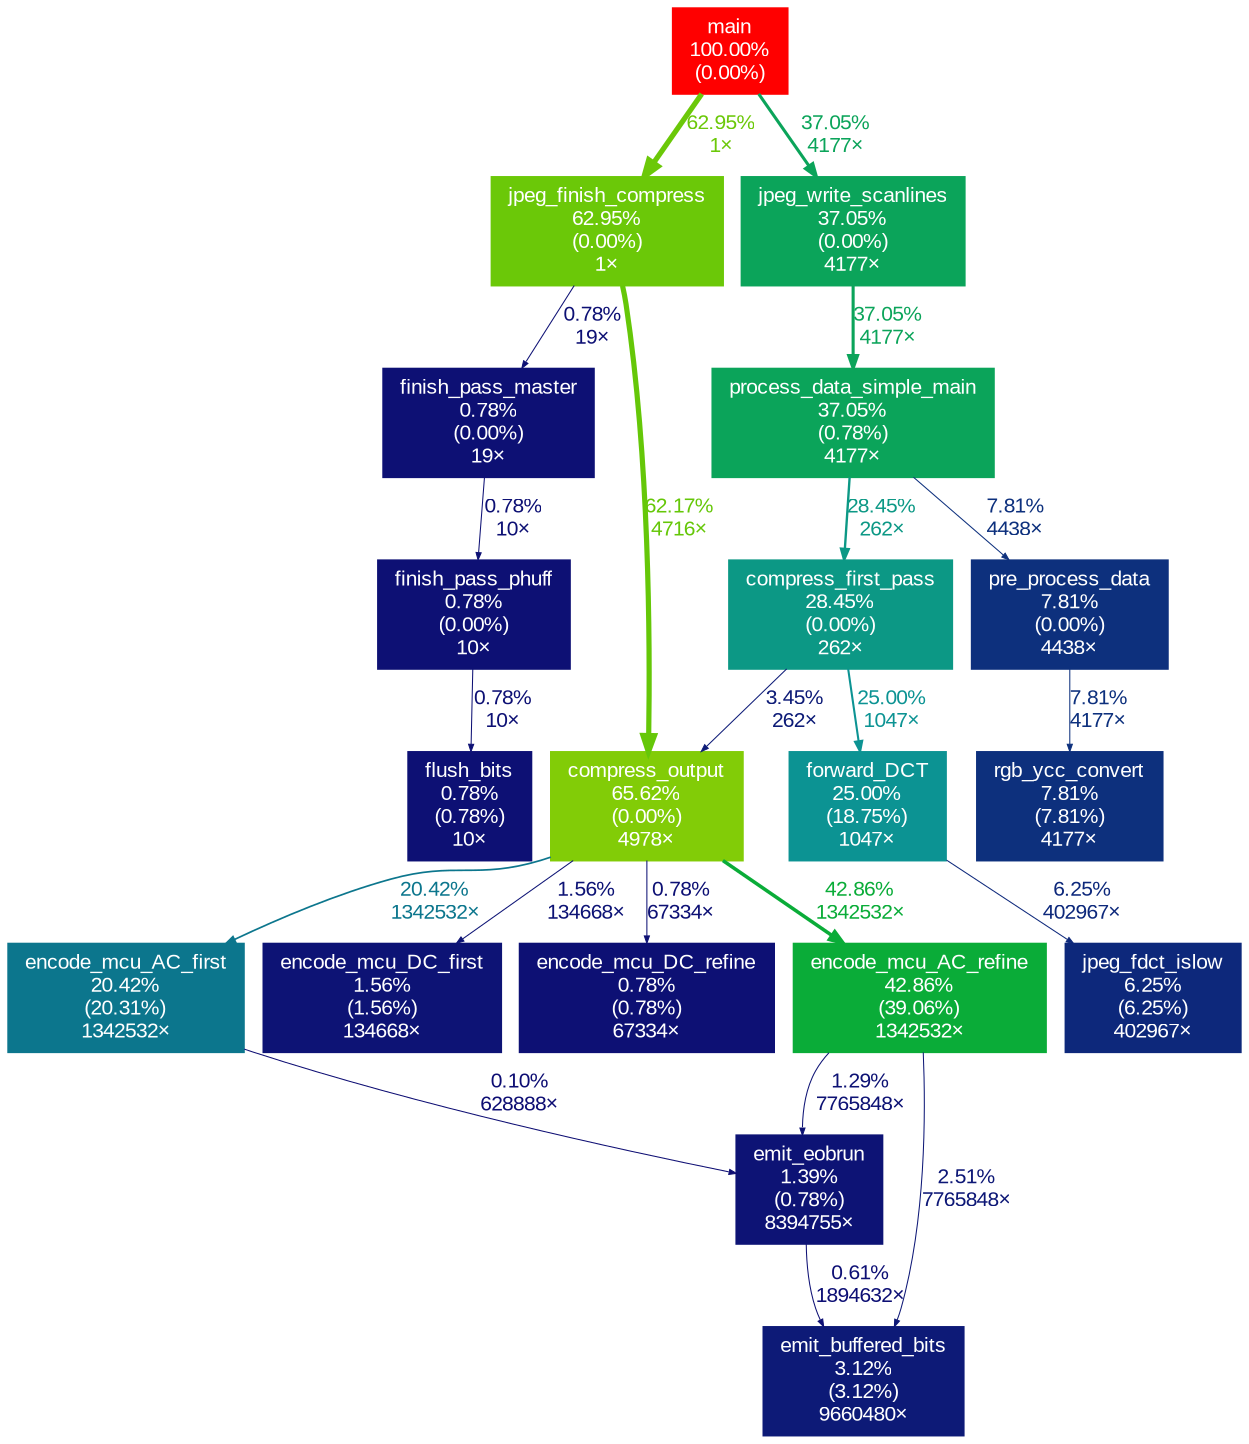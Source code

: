 digraph {
	graph [fontname=Arial, nodesep=0.125, ranksep=0.25];
	node [fontcolor=white, fontname=Arial, height=0, shape=box, style=filled, width=0];
	edge [fontname=Arial];
	1 [color="#ff0000", fontcolor="#ffffff", fontsize="10.00", label="main\n100.00%\n(0.00%)"];
	1 -> 3 [arrowsize="0.79", color="#6bc808", fontcolor="#6bc808", fontsize="10.00", label="62.95%\n1×", labeldistance="2.52", penwidth="2.52"];
	1 -> 5 [arrowsize="0.61", color="#0ba45a", fontcolor="#0ba45a", fontsize="10.00", label="37.05%\n4177×", labeldistance="1.48", penwidth="1.48"];
	2 [color="#82cc07", fontcolor="#ffffff", fontsize="10.00", label="compress_output\n65.62%\n(0.00%)\n4978×"];
	2 -> 4 [arrowsize="0.65", color="#0aac38", fontcolor="#0aac38", fontsize="10.00", label="42.86%\n1342532×", labeldistance="1.71", penwidth="1.71"];
	2 -> 9 [arrowsize="0.45", color="#0c768d", fontcolor="#0c768d", fontsize="10.00", label="20.42%\n1342532×", labeldistance="0.82", penwidth="0.82"];
	2 -> 14 [arrowsize="0.35", color="#0d1375", fontcolor="#0d1375", fontsize="10.00", label="1.56%\n134668×", labeldistance="0.50", penwidth="0.50"];
	2 -> 18 [arrowsize="0.35", color="#0d1074", fontcolor="#0d1074", fontsize="10.00", label="0.78%\n67334×", labeldistance="0.50", penwidth="0.50"];
	3 [color="#6bc808", fontcolor="#ffffff", fontsize="10.00", label="jpeg_finish_compress\n62.95%\n(0.00%)\n1×"];
	3 -> 2 [arrowsize="0.79", color="#65c708", fontcolor="#65c708", fontsize="10.00", label="62.17%\n4716×", labeldistance="2.49", penwidth="2.49"];
	3 -> 16 [arrowsize="0.35", color="#0d1074", fontcolor="#0d1074", fontsize="10.00", label="0.78%\n19×", labeldistance="0.50", penwidth="0.50"];
	4 [color="#0aac38", fontcolor="#ffffff", fontsize="10.00", label="encode_mcu_AC_refine\n42.86%\n(39.06%)\n1342532×"];
	4 -> 13 [arrowsize="0.35", color="#0d1776", fontcolor="#0d1776", fontsize="10.00", label="2.51%\n7765848×", labeldistance="0.50", penwidth="0.50"];
	4 -> 15 [arrowsize="0.35", color="#0d1274", fontcolor="#0d1274", fontsize="10.00", label="1.29%\n7765848×", labeldistance="0.50", penwidth="0.50"];
	5 [color="#0ba45a", fontcolor="#ffffff", fontsize="10.00", label="jpeg_write_scanlines\n37.05%\n(0.00%)\n4177×"];
	5 -> 6 [arrowsize="0.61", color="#0ba45a", fontcolor="#0ba45a", fontsize="10.00", label="37.05%\n4177×", labeldistance="1.48", penwidth="1.48"];
	6 [color="#0ba45a", fontcolor="#ffffff", fontsize="10.00", label="process_data_simple_main\n37.05%\n(0.78%)\n4177×"];
	6 -> 7 [arrowsize="0.53", color="#0c9885", fontcolor="#0c9885", fontsize="10.00", label="28.45%\n262×", labeldistance="1.14", penwidth="1.14"];
	6 -> 10 [arrowsize="0.35", color="#0d307d", fontcolor="#0d307d", fontsize="10.00", label="7.81%\n4438×", labeldistance="0.50", penwidth="0.50"];
	7 [color="#0c9885", fontcolor="#ffffff", fontsize="10.00", label="compress_first_pass\n28.45%\n(0.00%)\n262×"];
	7 -> 2 [arrowsize="0.35", color="#0d1b77", fontcolor="#0d1b77", fontsize="10.00", label="3.45%\n262×", labeldistance="0.50", penwidth="0.50"];
	7 -> 8 [arrowsize="0.50", color="#0c9393", fontcolor="#0c9393", fontsize="10.00", label="25.00%\n1047×", labeldistance="1.00", penwidth="1.00"];
	8 [color="#0c9393", fontcolor="#ffffff", fontsize="10.00", label="forward_DCT\n25.00%\n(18.75%)\n1047×"];
	8 -> 12 [arrowsize="0.35", color="#0d287b", fontcolor="#0d287b", fontsize="10.00", label="6.25%\n402967×", labeldistance="0.50", penwidth="0.50"];
	9 [color="#0c768d", fontcolor="#ffffff", fontsize="10.00", label="encode_mcu_AC_first\n20.42%\n(20.31%)\n1342532×"];
	9 -> 15 [arrowsize="0.35", color="#0d0d73", fontcolor="#0d0d73", fontsize="10.00", label="0.10%\n628888×", labeldistance="0.50", penwidth="0.50"];
	10 [color="#0d307d", fontcolor="#ffffff", fontsize="10.00", label="pre_process_data\n7.81%\n(0.00%)\n4438×"];
	10 -> 11 [arrowsize="0.35", color="#0d307d", fontcolor="#0d307d", fontsize="10.00", label="7.81%\n4177×", labeldistance="0.50", penwidth="0.50"];
	11 [color="#0d307d", fontcolor="#ffffff", fontsize="10.00", label="rgb_ycc_convert\n7.81%\n(7.81%)\n4177×"];
	12 [color="#0d287b", fontcolor="#ffffff", fontsize="10.00", label="jpeg_fdct_islow\n6.25%\n(6.25%)\n402967×"];
	13 [color="#0d1a77", fontcolor="#ffffff", fontsize="10.00", label="emit_buffered_bits\n3.12%\n(3.12%)\n9660480×"];
	14 [color="#0d1375", fontcolor="#ffffff", fontsize="10.00", label="encode_mcu_DC_first\n1.56%\n(1.56%)\n134668×"];
	15 [color="#0d1375", fontcolor="#ffffff", fontsize="10.00", label="emit_eobrun\n1.39%\n(0.78%)\n8394755×"];
	15 -> 13 [arrowsize="0.35", color="#0d0f74", fontcolor="#0d0f74", fontsize="10.00", label="0.61%\n1894632×", labeldistance="0.50", penwidth="0.50"];
	16 [color="#0d1074", fontcolor="#ffffff", fontsize="10.00", label="finish_pass_master\n0.78%\n(0.00%)\n19×"];
	16 -> 17 [arrowsize="0.35", color="#0d1074", fontcolor="#0d1074", fontsize="10.00", label="0.78%\n10×", labeldistance="0.50", penwidth="0.50"];
	17 [color="#0d1074", fontcolor="#ffffff", fontsize="10.00", label="finish_pass_phuff\n0.78%\n(0.00%)\n10×"];
	17 -> 19 [arrowsize="0.35", color="#0d1074", fontcolor="#0d1074", fontsize="10.00", label="0.78%\n10×", labeldistance="0.50", penwidth="0.50"];
	18 [color="#0d1074", fontcolor="#ffffff", fontsize="10.00", label="encode_mcu_DC_refine\n0.78%\n(0.78%)\n67334×"];
	19 [color="#0d1074", fontcolor="#ffffff", fontsize="10.00", label="flush_bits\n0.78%\n(0.78%)\n10×"];
}
